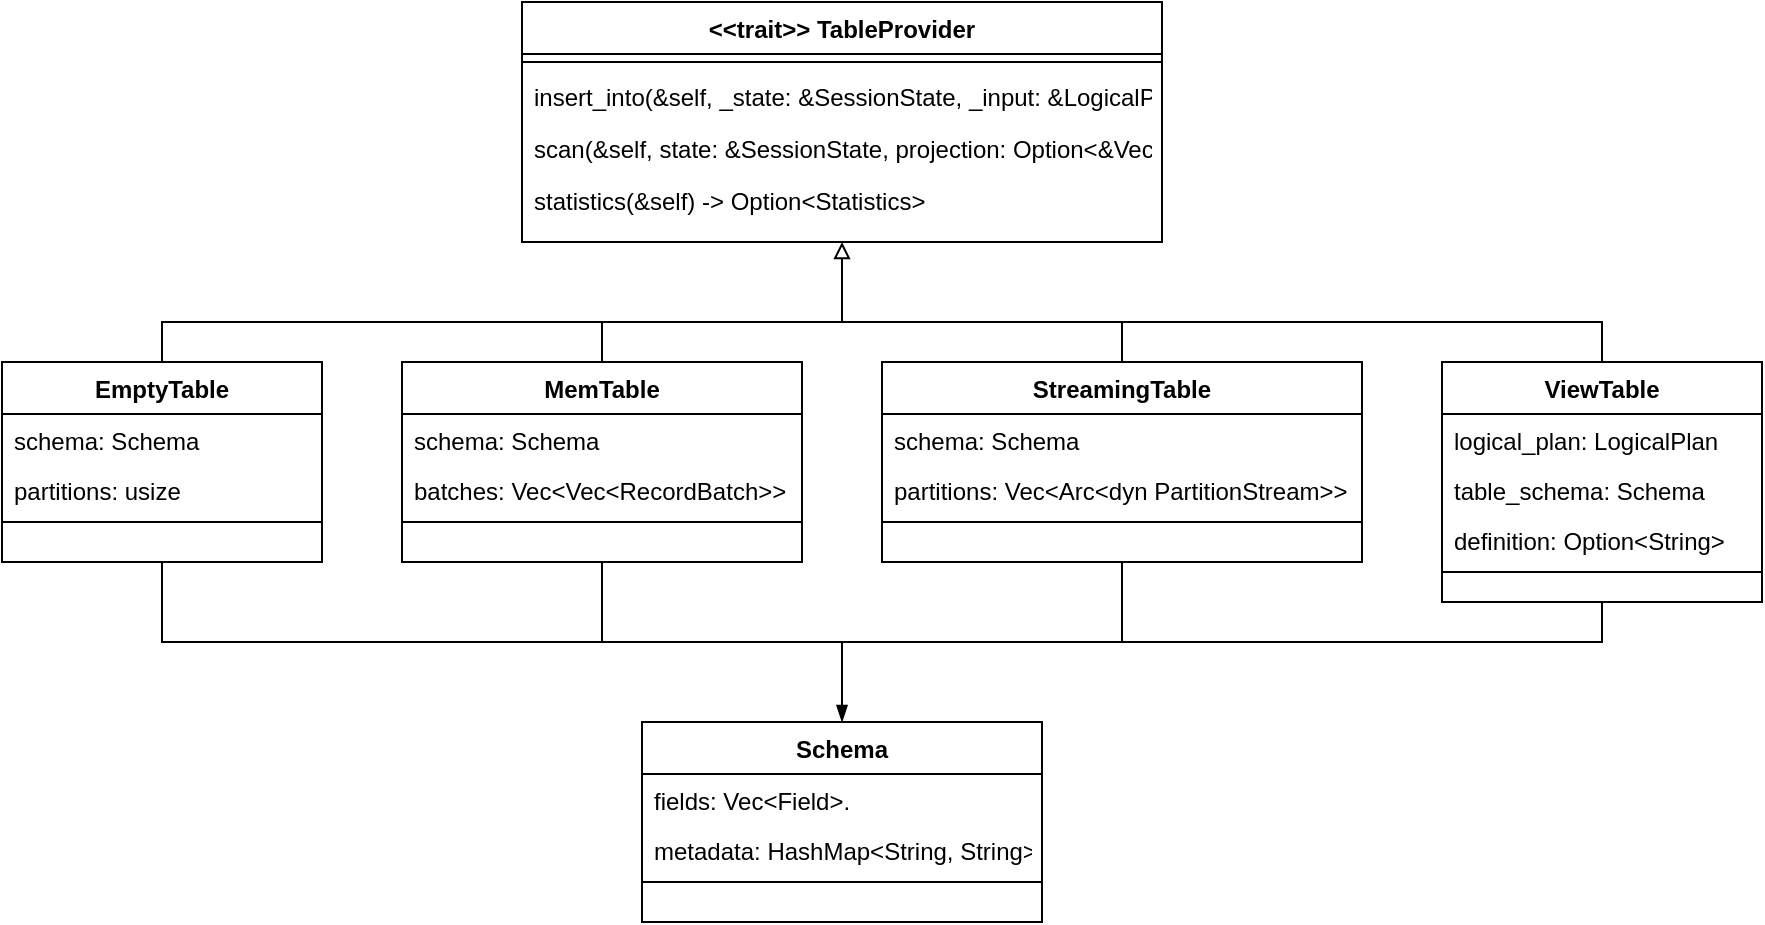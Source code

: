 <mxfile version="20.8.16" type="device"><diagram id="C5RBs43oDa-KdzZeNtuy" name="Page-1"><mxGraphModel dx="901" dy="674" grid="1" gridSize="10" guides="1" tooltips="1" connect="1" arrows="1" fold="1" page="1" pageScale="1" pageWidth="827" pageHeight="1169" math="0" shadow="0"><root><mxCell id="WIyWlLk6GJQsqaUBKTNV-0"/><mxCell id="WIyWlLk6GJQsqaUBKTNV-1" parent="WIyWlLk6GJQsqaUBKTNV-0"/><mxCell id="_t4dxvKas7bsGF-0PIe2-53" style="edgeStyle=orthogonalEdgeStyle;rounded=0;orthogonalLoop=1;jettySize=auto;html=1;startArrow=block;startFill=0;endArrow=none;endFill=0;endSize=10;sourcePerimeterSpacing=6;targetPerimeterSpacing=10;exitX=0.5;exitY=1;exitDx=0;exitDy=0;labelBackgroundColor=none;fontColor=default;" edge="1" parent="WIyWlLk6GJQsqaUBKTNV-1" source="_t4dxvKas7bsGF-0PIe2-0"><mxGeometry relative="1" as="geometry"><mxPoint x="500" y="660" as="targetPoint"/><mxPoint x="480" y="620" as="sourcePoint"/></mxGeometry></mxCell><mxCell id="_t4dxvKas7bsGF-0PIe2-0" value="&lt;&lt;trait&gt;&gt; TableProvider" style="swimlane;fontStyle=1;align=center;verticalAlign=top;childLayout=stackLayout;horizontal=1;startSize=26;horizontalStack=0;resizeParent=1;resizeLast=0;collapsible=1;marginBottom=0;rounded=0;shadow=0;strokeWidth=1;spacing=2;labelBackgroundColor=none;" vertex="1" parent="WIyWlLk6GJQsqaUBKTNV-1"><mxGeometry x="340" y="500" width="320" height="120" as="geometry"><mxRectangle x="550" y="140" width="160" height="26" as="alternateBounds"/></mxGeometry></mxCell><mxCell id="_t4dxvKas7bsGF-0PIe2-4" value="" style="line;html=1;strokeWidth=1;align=left;verticalAlign=middle;spacingTop=2;spacingLeft=3;spacingRight=3;rotatable=0;labelPosition=right;points=[];portConstraint=eastwest;labelBackgroundColor=none;" vertex="1" parent="_t4dxvKas7bsGF-0PIe2-0"><mxGeometry y="26" width="320" height="8" as="geometry"/></mxCell><mxCell id="_t4dxvKas7bsGF-0PIe2-6" value="insert_into(&amp;self, _state: &amp;SessionState, _input: &amp;LogicalPlan) -&gt; Result&lt;()&gt;" style="text;align=left;verticalAlign=top;spacingLeft=4;spacingRight=4;overflow=hidden;rotatable=0;points=[[0,0.5],[1,0.5]];portConstraint=eastwest;labelBackgroundColor=none;" vertex="1" parent="_t4dxvKas7bsGF-0PIe2-0"><mxGeometry y="34" width="320" height="26" as="geometry"/></mxCell><mxCell id="_t4dxvKas7bsGF-0PIe2-23" value="scan(&amp;self, state: &amp;SessionState, projection: Option&lt;&amp;Vec&lt;usize&gt;&gt;, filters: &amp;[Expr], limit: Option&lt;usize&gt;) -&gt; Result&lt;Arc&lt;dyn ExecutionPlan&gt;&gt;&#10;" style="text;align=left;verticalAlign=top;spacingLeft=4;spacingRight=4;overflow=hidden;rotatable=0;points=[[0,0.5],[1,0.5]];portConstraint=eastwest;labelBackgroundColor=none;" vertex="1" parent="_t4dxvKas7bsGF-0PIe2-0"><mxGeometry y="60" width="320" height="26" as="geometry"/></mxCell><mxCell id="_t4dxvKas7bsGF-0PIe2-25" value="statistics(&amp;self) -&gt; Option&lt;Statistics&gt;&#10;" style="text;align=left;verticalAlign=top;spacingLeft=4;spacingRight=4;overflow=hidden;rotatable=0;points=[[0,0.5],[1,0.5]];portConstraint=eastwest;labelBackgroundColor=none;" vertex="1" parent="_t4dxvKas7bsGF-0PIe2-0"><mxGeometry y="86" width="320" height="26" as="geometry"/></mxCell><mxCell id="_t4dxvKas7bsGF-0PIe2-80" style="edgeStyle=orthogonalEdgeStyle;rounded=0;orthogonalLoop=1;jettySize=auto;html=1;exitX=0.5;exitY=1;exitDx=0;exitDy=0;startArrow=none;startFill=0;endArrow=none;endFill=0;startSize=0;endSize=0;sourcePerimeterSpacing=6;targetPerimeterSpacing=10;labelBackgroundColor=none;fontColor=default;" edge="1" parent="WIyWlLk6GJQsqaUBKTNV-1" source="_t4dxvKas7bsGF-0PIe2-26"><mxGeometry relative="1" as="geometry"><mxPoint x="380" y="820" as="targetPoint"/></mxGeometry></mxCell><mxCell id="_t4dxvKas7bsGF-0PIe2-26" value="MemTable" style="swimlane;fontStyle=1;align=center;verticalAlign=top;childLayout=stackLayout;horizontal=1;startSize=26;horizontalStack=0;resizeParent=1;resizeLast=0;collapsible=1;marginBottom=0;rounded=0;shadow=0;strokeWidth=1;spacing=2;labelBackgroundColor=none;" vertex="1" parent="WIyWlLk6GJQsqaUBKTNV-1"><mxGeometry x="280" y="680" width="200" height="100" as="geometry"><mxRectangle x="550" y="140" width="160" height="26" as="alternateBounds"/></mxGeometry></mxCell><mxCell id="_t4dxvKas7bsGF-0PIe2-27" value="schema: Schema" style="text;align=left;verticalAlign=top;spacingLeft=4;spacingRight=4;overflow=hidden;rotatable=0;points=[[0,0.5],[1,0.5]];portConstraint=eastwest;labelBackgroundColor=none;" vertex="1" parent="_t4dxvKas7bsGF-0PIe2-26"><mxGeometry y="26" width="200" height="25" as="geometry"/></mxCell><mxCell id="_t4dxvKas7bsGF-0PIe2-29" value="batches: Vec&lt;Vec&lt;RecordBatch&gt;&gt;&#10;" style="text;align=left;verticalAlign=top;spacingLeft=4;spacingRight=4;overflow=hidden;rotatable=0;points=[[0,0.5],[1,0.5]];portConstraint=eastwest;rounded=0;shadow=0;html=0;labelBackgroundColor=none;" vertex="1" parent="_t4dxvKas7bsGF-0PIe2-26"><mxGeometry y="51" width="200" height="25" as="geometry"/></mxCell><mxCell id="_t4dxvKas7bsGF-0PIe2-30" value="" style="line;html=1;strokeWidth=1;align=left;verticalAlign=middle;spacingTop=-1;spacingLeft=3;spacingRight=3;rotatable=0;labelPosition=right;points=[];portConstraint=eastwest;labelBackgroundColor=none;" vertex="1" parent="_t4dxvKas7bsGF-0PIe2-26"><mxGeometry y="76" width="200" height="8" as="geometry"/></mxCell><mxCell id="_t4dxvKas7bsGF-0PIe2-79" style="edgeStyle=orthogonalEdgeStyle;rounded=0;orthogonalLoop=1;jettySize=auto;html=1;exitX=0.5;exitY=1;exitDx=0;exitDy=0;entryX=0.5;entryY=1;entryDx=0;entryDy=0;startArrow=none;startFill=0;endArrow=none;endFill=0;startSize=0;endSize=0;sourcePerimeterSpacing=6;targetPerimeterSpacing=10;labelBackgroundColor=none;fontColor=default;" edge="1" parent="WIyWlLk6GJQsqaUBKTNV-1" source="_t4dxvKas7bsGF-0PIe2-31" target="_t4dxvKas7bsGF-0PIe2-35"><mxGeometry relative="1" as="geometry"><Array as="points"><mxPoint x="160" y="820"/><mxPoint x="880" y="820"/></Array></mxGeometry></mxCell><mxCell id="_t4dxvKas7bsGF-0PIe2-31" value="EmptyTable" style="swimlane;fontStyle=1;align=center;verticalAlign=top;childLayout=stackLayout;horizontal=1;startSize=26;horizontalStack=0;resizeParent=1;resizeLast=0;collapsible=1;marginBottom=0;rounded=0;shadow=0;strokeWidth=1;spacing=2;labelBackgroundColor=none;" vertex="1" parent="WIyWlLk6GJQsqaUBKTNV-1"><mxGeometry x="80" y="680" width="160" height="100" as="geometry"><mxRectangle x="550" y="140" width="160" height="26" as="alternateBounds"/></mxGeometry></mxCell><mxCell id="_t4dxvKas7bsGF-0PIe2-32" value="schema: Schema&#10;" style="text;align=left;verticalAlign=top;spacingLeft=4;spacingRight=4;overflow=hidden;rotatable=0;points=[[0,0.5],[1,0.5]];portConstraint=eastwest;labelBackgroundColor=none;" vertex="1" parent="_t4dxvKas7bsGF-0PIe2-31"><mxGeometry y="26" width="160" height="25" as="geometry"/></mxCell><mxCell id="_t4dxvKas7bsGF-0PIe2-33" value="partitions: usize&#10;" style="text;align=left;verticalAlign=top;spacingLeft=4;spacingRight=4;overflow=hidden;rotatable=0;points=[[0,0.5],[1,0.5]];portConstraint=eastwest;rounded=0;shadow=0;html=0;labelBackgroundColor=none;" vertex="1" parent="_t4dxvKas7bsGF-0PIe2-31"><mxGeometry y="51" width="160" height="25" as="geometry"/></mxCell><mxCell id="_t4dxvKas7bsGF-0PIe2-34" value="" style="line;html=1;strokeWidth=1;align=left;verticalAlign=middle;spacingTop=-1;spacingLeft=3;spacingRight=3;rotatable=0;labelPosition=right;points=[];portConstraint=eastwest;labelBackgroundColor=none;" vertex="1" parent="_t4dxvKas7bsGF-0PIe2-31"><mxGeometry y="76" width="160" height="8" as="geometry"/></mxCell><mxCell id="_t4dxvKas7bsGF-0PIe2-35" value="ViewTable" style="swimlane;fontStyle=1;align=center;verticalAlign=top;childLayout=stackLayout;horizontal=1;startSize=26;horizontalStack=0;resizeParent=1;resizeLast=0;collapsible=1;marginBottom=0;rounded=0;shadow=0;strokeWidth=1;spacing=2;labelBackgroundColor=none;" vertex="1" parent="WIyWlLk6GJQsqaUBKTNV-1"><mxGeometry x="800" y="680" width="160" height="120" as="geometry"><mxRectangle x="550" y="140" width="160" height="26" as="alternateBounds"/></mxGeometry></mxCell><mxCell id="_t4dxvKas7bsGF-0PIe2-36" value="logical_plan: LogicalPlan" style="text;align=left;verticalAlign=top;spacingLeft=4;spacingRight=4;overflow=hidden;rotatable=0;points=[[0,0.5],[1,0.5]];portConstraint=eastwest;labelBackgroundColor=none;" vertex="1" parent="_t4dxvKas7bsGF-0PIe2-35"><mxGeometry y="26" width="160" height="25" as="geometry"/></mxCell><mxCell id="_t4dxvKas7bsGF-0PIe2-37" value="table_schema: Schema" style="text;align=left;verticalAlign=top;spacingLeft=4;spacingRight=4;overflow=hidden;rotatable=0;points=[[0,0.5],[1,0.5]];portConstraint=eastwest;rounded=0;shadow=0;html=0;labelBackgroundColor=none;" vertex="1" parent="_t4dxvKas7bsGF-0PIe2-35"><mxGeometry y="51" width="160" height="25" as="geometry"/></mxCell><mxCell id="_t4dxvKas7bsGF-0PIe2-39" value="definition: Option&lt;String&gt;&#10;" style="text;align=left;verticalAlign=top;spacingLeft=4;spacingRight=4;overflow=hidden;rotatable=0;points=[[0,0.5],[1,0.5]];portConstraint=eastwest;rounded=0;shadow=0;html=0;labelBackgroundColor=none;" vertex="1" parent="_t4dxvKas7bsGF-0PIe2-35"><mxGeometry y="76" width="160" height="25" as="geometry"/></mxCell><mxCell id="_t4dxvKas7bsGF-0PIe2-38" value="" style="line;html=1;strokeWidth=1;align=left;verticalAlign=middle;spacingTop=-1;spacingLeft=3;spacingRight=3;rotatable=0;labelPosition=right;points=[];portConstraint=eastwest;labelBackgroundColor=none;" vertex="1" parent="_t4dxvKas7bsGF-0PIe2-35"><mxGeometry y="101" width="160" height="8" as="geometry"/></mxCell><mxCell id="_t4dxvKas7bsGF-0PIe2-81" style="edgeStyle=orthogonalEdgeStyle;rounded=0;orthogonalLoop=1;jettySize=auto;html=1;exitX=0.5;exitY=1;exitDx=0;exitDy=0;startArrow=none;startFill=0;endArrow=none;endFill=0;startSize=0;endSize=0;sourcePerimeterSpacing=6;targetPerimeterSpacing=10;labelBackgroundColor=none;fontColor=default;" edge="1" parent="WIyWlLk6GJQsqaUBKTNV-1" source="_t4dxvKas7bsGF-0PIe2-40"><mxGeometry relative="1" as="geometry"><mxPoint x="640" y="820" as="targetPoint"/></mxGeometry></mxCell><mxCell id="_t4dxvKas7bsGF-0PIe2-40" value="StreamingTable&#10;" style="swimlane;fontStyle=1;align=center;verticalAlign=top;childLayout=stackLayout;horizontal=1;startSize=26;horizontalStack=0;resizeParent=1;resizeLast=0;collapsible=1;marginBottom=0;rounded=0;shadow=0;strokeWidth=1;spacing=2;labelBackgroundColor=none;" vertex="1" parent="WIyWlLk6GJQsqaUBKTNV-1"><mxGeometry x="520" y="680" width="240" height="100" as="geometry"><mxRectangle x="550" y="140" width="160" height="26" as="alternateBounds"/></mxGeometry></mxCell><mxCell id="_t4dxvKas7bsGF-0PIe2-42" value="schema: Schema" style="text;align=left;verticalAlign=top;spacingLeft=4;spacingRight=4;overflow=hidden;rotatable=0;points=[[0,0.5],[1,0.5]];portConstraint=eastwest;rounded=0;shadow=0;html=0;labelBackgroundColor=none;" vertex="1" parent="_t4dxvKas7bsGF-0PIe2-40"><mxGeometry y="26" width="240" height="25" as="geometry"/></mxCell><mxCell id="_t4dxvKas7bsGF-0PIe2-43" value="partitions: Vec&lt;Arc&lt;dyn PartitionStream&gt;&gt;&#10;" style="text;align=left;verticalAlign=top;spacingLeft=4;spacingRight=4;overflow=hidden;rotatable=0;points=[[0,0.5],[1,0.5]];portConstraint=eastwest;rounded=0;shadow=0;html=0;labelBackgroundColor=none;" vertex="1" parent="_t4dxvKas7bsGF-0PIe2-40"><mxGeometry y="51" width="240" height="25" as="geometry"/></mxCell><mxCell id="_t4dxvKas7bsGF-0PIe2-44" value="" style="line;html=1;strokeWidth=1;align=left;verticalAlign=middle;spacingTop=-1;spacingLeft=3;spacingRight=3;rotatable=0;labelPosition=right;points=[];portConstraint=eastwest;labelBackgroundColor=none;" vertex="1" parent="_t4dxvKas7bsGF-0PIe2-40"><mxGeometry y="76" width="240" height="8" as="geometry"/></mxCell><mxCell id="_t4dxvKas7bsGF-0PIe2-82" style="edgeStyle=orthogonalEdgeStyle;rounded=0;orthogonalLoop=1;jettySize=auto;html=1;exitX=0.5;exitY=0;exitDx=0;exitDy=0;startArrow=blockThin;startFill=1;endArrow=none;endFill=0;startSize=6;endSize=10;sourcePerimeterSpacing=0;targetPerimeterSpacing=0;labelBackgroundColor=none;fontColor=default;" edge="1" parent="WIyWlLk6GJQsqaUBKTNV-1" source="_t4dxvKas7bsGF-0PIe2-55"><mxGeometry relative="1" as="geometry"><mxPoint x="500" y="820" as="targetPoint"/></mxGeometry></mxCell><mxCell id="_t4dxvKas7bsGF-0PIe2-55" value="Schema" style="swimlane;fontStyle=1;align=center;verticalAlign=top;childLayout=stackLayout;horizontal=1;startSize=26;horizontalStack=0;resizeParent=1;resizeLast=0;collapsible=1;marginBottom=0;rounded=0;shadow=0;strokeWidth=1;spacing=2;labelBackgroundColor=none;" vertex="1" parent="WIyWlLk6GJQsqaUBKTNV-1"><mxGeometry x="400" y="860" width="200" height="100" as="geometry"><mxRectangle x="550" y="140" width="160" height="26" as="alternateBounds"/></mxGeometry></mxCell><mxCell id="_t4dxvKas7bsGF-0PIe2-56" value="fields: Vec&lt;Field&gt;." style="text;align=left;verticalAlign=top;spacingLeft=4;spacingRight=4;overflow=hidden;rotatable=0;points=[[0,0.5],[1,0.5]];portConstraint=eastwest;labelBackgroundColor=none;" vertex="1" parent="_t4dxvKas7bsGF-0PIe2-55"><mxGeometry y="26" width="200" height="25" as="geometry"/></mxCell><mxCell id="_t4dxvKas7bsGF-0PIe2-57" value="metadata: HashMap&lt;String, String&gt;&#10;" style="text;align=left;verticalAlign=top;spacingLeft=4;spacingRight=4;overflow=hidden;rotatable=0;points=[[0,0.5],[1,0.5]];portConstraint=eastwest;rounded=0;shadow=0;html=0;labelBackgroundColor=none;" vertex="1" parent="_t4dxvKas7bsGF-0PIe2-55"><mxGeometry y="51" width="200" height="25" as="geometry"/></mxCell><mxCell id="_t4dxvKas7bsGF-0PIe2-58" value="" style="line;html=1;strokeWidth=1;align=left;verticalAlign=middle;spacingTop=-1;spacingLeft=3;spacingRight=3;rotatable=0;labelPosition=right;points=[];portConstraint=eastwest;labelBackgroundColor=none;" vertex="1" parent="_t4dxvKas7bsGF-0PIe2-55"><mxGeometry y="76" width="200" height="8" as="geometry"/></mxCell><mxCell id="_t4dxvKas7bsGF-0PIe2-68" value="" style="group;labelBackgroundColor=none;" vertex="1" connectable="0" parent="WIyWlLk6GJQsqaUBKTNV-1"><mxGeometry x="360" y="660" width="280" height="20" as="geometry"/></mxCell><mxCell id="_t4dxvKas7bsGF-0PIe2-50" value="" style="group;labelBackgroundColor=none;" vertex="1" connectable="0" parent="_t4dxvKas7bsGF-0PIe2-68"><mxGeometry width="240" as="geometry"/></mxCell><mxCell id="_t4dxvKas7bsGF-0PIe2-49" style="edgeStyle=orthogonalEdgeStyle;rounded=0;orthogonalLoop=1;jettySize=auto;html=1;exitX=0.5;exitY=0;exitDx=0;exitDy=0;startArrow=none;startFill=0;endArrow=none;endFill=0;endSize=10;labelBackgroundColor=none;fontColor=default;" edge="1" parent="_t4dxvKas7bsGF-0PIe2-50" source="_t4dxvKas7bsGF-0PIe2-26"><mxGeometry relative="1" as="geometry"><mxPoint x="20" as="targetPoint"/><Array as="points"><mxPoint x="20" y="10"/><mxPoint x="20" y="10"/></Array></mxGeometry></mxCell><mxCell id="_t4dxvKas7bsGF-0PIe2-46" style="edgeStyle=orthogonalEdgeStyle;rounded=0;orthogonalLoop=1;jettySize=auto;html=1;exitX=0.5;exitY=0;exitDx=0;exitDy=0;endArrow=none;endFill=0;endSize=10;startArrow=none;startFill=0;labelBackgroundColor=none;fontColor=default;" edge="1" parent="_t4dxvKas7bsGF-0PIe2-50" source="_t4dxvKas7bsGF-0PIe2-31"><mxGeometry relative="1" as="geometry"><mxPoint x="520" y="20" as="targetPoint"/><Array as="points"><mxPoint x="-200"/><mxPoint x="520"/><mxPoint x="520" y="20"/></Array></mxGeometry></mxCell><mxCell id="_t4dxvKas7bsGF-0PIe2-67" style="edgeStyle=orthogonalEdgeStyle;rounded=0;orthogonalLoop=1;jettySize=auto;html=1;startArrow=none;startFill=0;endArrow=none;endFill=0;endSize=10;labelBackgroundColor=none;fontColor=default;" edge="1" parent="_t4dxvKas7bsGF-0PIe2-68" source="_t4dxvKas7bsGF-0PIe2-40"><mxGeometry relative="1" as="geometry"><mxPoint x="280" as="targetPoint"/><mxPoint x="30" y="30" as="sourcePoint"/><Array as="points"><mxPoint x="280" y="20"/></Array></mxGeometry></mxCell></root></mxGraphModel></diagram></mxfile>